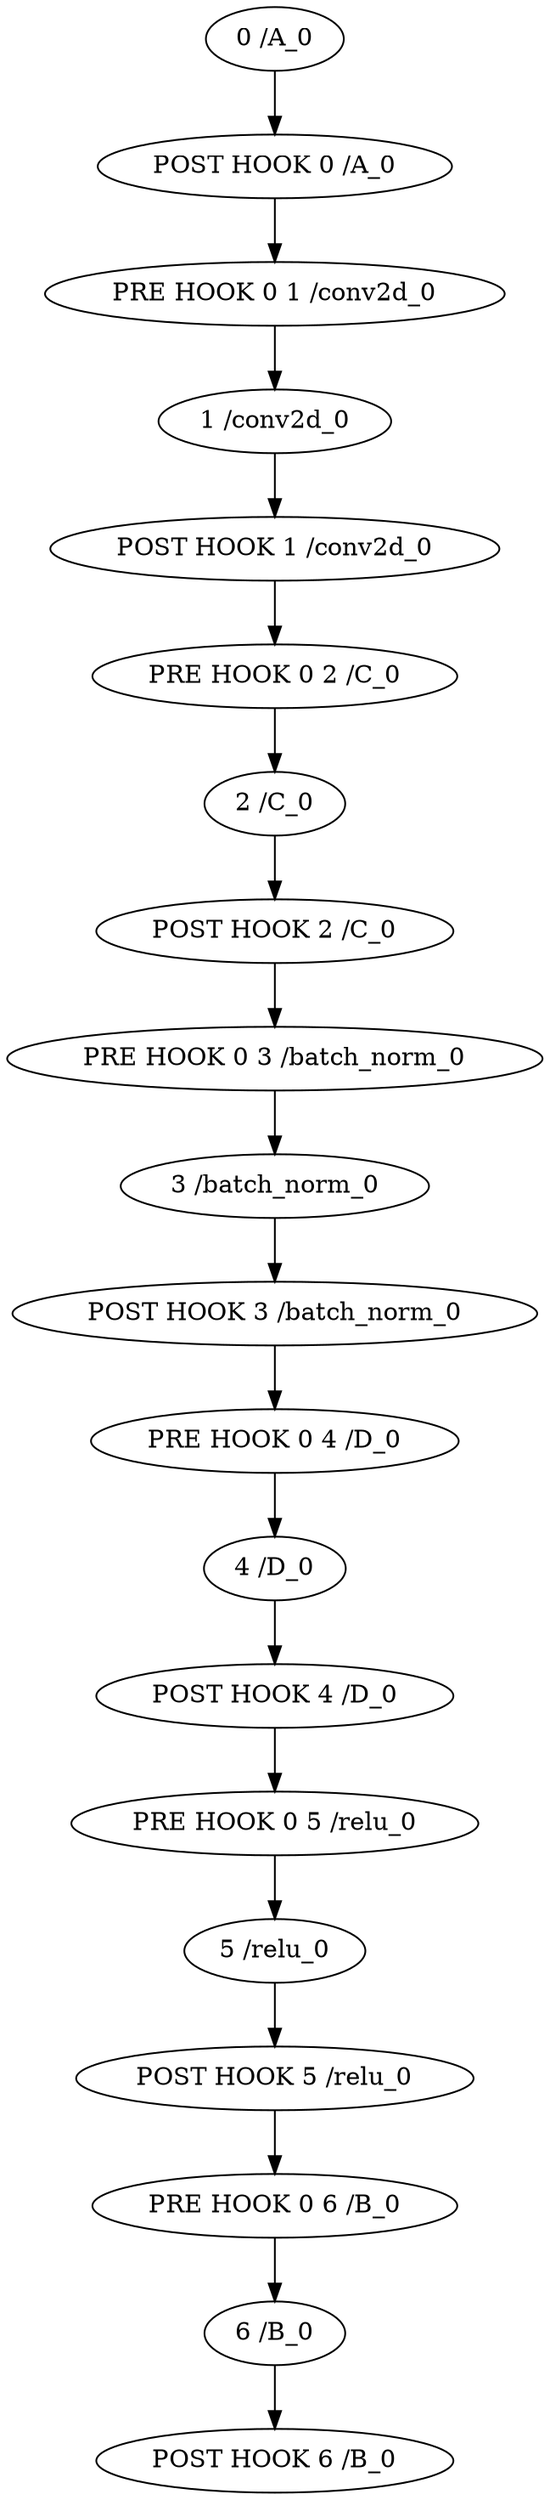 strict digraph  {
"0 /A_0" [associated_ip_node_keys="{'POST HOOK 0 /A_0'}", is_merged=False, node_type="InsertionPointGraphNodeType.OPERATOR", regular_node_data="0 /A_0 A"];
"1 /conv2d_0" [associated_ip_node_keys="{'POST HOOK 1 /conv2d_0', 'PRE HOOK 0 1 /conv2d_0'}", is_merged=False, node_type="InsertionPointGraphNodeType.OPERATOR", regular_node_data="1 /conv2d_0 conv2d"];
"2 /C_0" [associated_ip_node_keys="{'POST HOOK 2 /C_0', 'PRE HOOK 0 2 /C_0'}", is_merged=False, node_type="InsertionPointGraphNodeType.OPERATOR", regular_node_data="2 /C_0 C"];
"3 /batch_norm_0" [associated_ip_node_keys="{'POST HOOK 3 /batch_norm_0', 'PRE HOOK 0 3 /batch_norm_0'}", is_merged=False, node_type="InsertionPointGraphNodeType.OPERATOR", regular_node_data="3 /batch_norm_0 batch_norm"];
"4 /D_0" [associated_ip_node_keys="{'POST HOOK 4 /D_0', 'PRE HOOK 0 4 /D_0'}", is_merged=False, node_type="InsertionPointGraphNodeType.OPERATOR", regular_node_data="4 /D_0 D"];
"5 /relu_0" [associated_ip_node_keys="{'PRE HOOK 0 5 /relu_0', 'POST HOOK 5 /relu_0'}", is_merged=False, node_type="InsertionPointGraphNodeType.OPERATOR", regular_node_data="5 /relu_0 relu"];
"6 /B_0" [associated_ip_node_keys="{'PRE HOOK 0 6 /B_0', 'POST HOOK 6 /B_0'}", is_merged=False, node_type="InsertionPointGraphNodeType.OPERATOR", regular_node_data="6 /B_0 B"];
"POST HOOK 0 /A_0" [insertion_point_data="TargetType.OPERATOR_POST_HOOK /A_0", node_type="InsertionPointGraphNodeType.INSERTION_POINT"];
"PRE HOOK 0 1 /conv2d_0" [insertion_point_data="TargetType.OPERATOR_PRE_HOOK 0 /conv2d_0", node_type="InsertionPointGraphNodeType.INSERTION_POINT"];
"POST HOOK 1 /conv2d_0" [insertion_point_data="TargetType.OPERATOR_POST_HOOK /conv2d_0", node_type="InsertionPointGraphNodeType.INSERTION_POINT"];
"PRE HOOK 0 2 /C_0" [insertion_point_data="TargetType.OPERATOR_PRE_HOOK 0 /C_0", node_type="InsertionPointGraphNodeType.INSERTION_POINT"];
"POST HOOK 2 /C_0" [insertion_point_data="TargetType.OPERATOR_POST_HOOK /C_0", node_type="InsertionPointGraphNodeType.INSERTION_POINT"];
"PRE HOOK 0 3 /batch_norm_0" [insertion_point_data="TargetType.OPERATOR_PRE_HOOK 0 /batch_norm_0", node_type="InsertionPointGraphNodeType.INSERTION_POINT"];
"POST HOOK 3 /batch_norm_0" [insertion_point_data="TargetType.OPERATOR_POST_HOOK /batch_norm_0", node_type="InsertionPointGraphNodeType.INSERTION_POINT"];
"PRE HOOK 0 4 /D_0" [insertion_point_data="TargetType.OPERATOR_PRE_HOOK 0 /D_0", node_type="InsertionPointGraphNodeType.INSERTION_POINT"];
"POST HOOK 4 /D_0" [insertion_point_data="TargetType.OPERATOR_POST_HOOK /D_0", node_type="InsertionPointGraphNodeType.INSERTION_POINT"];
"PRE HOOK 0 5 /relu_0" [insertion_point_data="TargetType.OPERATOR_PRE_HOOK 0 /relu_0", node_type="InsertionPointGraphNodeType.INSERTION_POINT"];
"POST HOOK 5 /relu_0" [insertion_point_data="TargetType.OPERATOR_POST_HOOK /relu_0", node_type="InsertionPointGraphNodeType.INSERTION_POINT"];
"PRE HOOK 0 6 /B_0" [insertion_point_data="TargetType.OPERATOR_PRE_HOOK 0 /B_0", node_type="InsertionPointGraphNodeType.INSERTION_POINT"];
"POST HOOK 6 /B_0" [insertion_point_data="TargetType.OPERATOR_POST_HOOK /B_0", node_type="InsertionPointGraphNodeType.INSERTION_POINT"];
"0 /A_0" -> "POST HOOK 0 /A_0";
"1 /conv2d_0" -> "POST HOOK 1 /conv2d_0";
"2 /C_0" -> "POST HOOK 2 /C_0";
"3 /batch_norm_0" -> "POST HOOK 3 /batch_norm_0";
"4 /D_0" -> "POST HOOK 4 /D_0";
"5 /relu_0" -> "POST HOOK 5 /relu_0";
"6 /B_0" -> "POST HOOK 6 /B_0";
"POST HOOK 0 /A_0" -> "PRE HOOK 0 1 /conv2d_0";
"PRE HOOK 0 1 /conv2d_0" -> "1 /conv2d_0";
"POST HOOK 1 /conv2d_0" -> "PRE HOOK 0 2 /C_0";
"PRE HOOK 0 2 /C_0" -> "2 /C_0";
"POST HOOK 2 /C_0" -> "PRE HOOK 0 3 /batch_norm_0";
"PRE HOOK 0 3 /batch_norm_0" -> "3 /batch_norm_0";
"POST HOOK 3 /batch_norm_0" -> "PRE HOOK 0 4 /D_0";
"PRE HOOK 0 4 /D_0" -> "4 /D_0";
"POST HOOK 4 /D_0" -> "PRE HOOK 0 5 /relu_0";
"PRE HOOK 0 5 /relu_0" -> "5 /relu_0";
"POST HOOK 5 /relu_0" -> "PRE HOOK 0 6 /B_0";
"PRE HOOK 0 6 /B_0" -> "6 /B_0";
}
